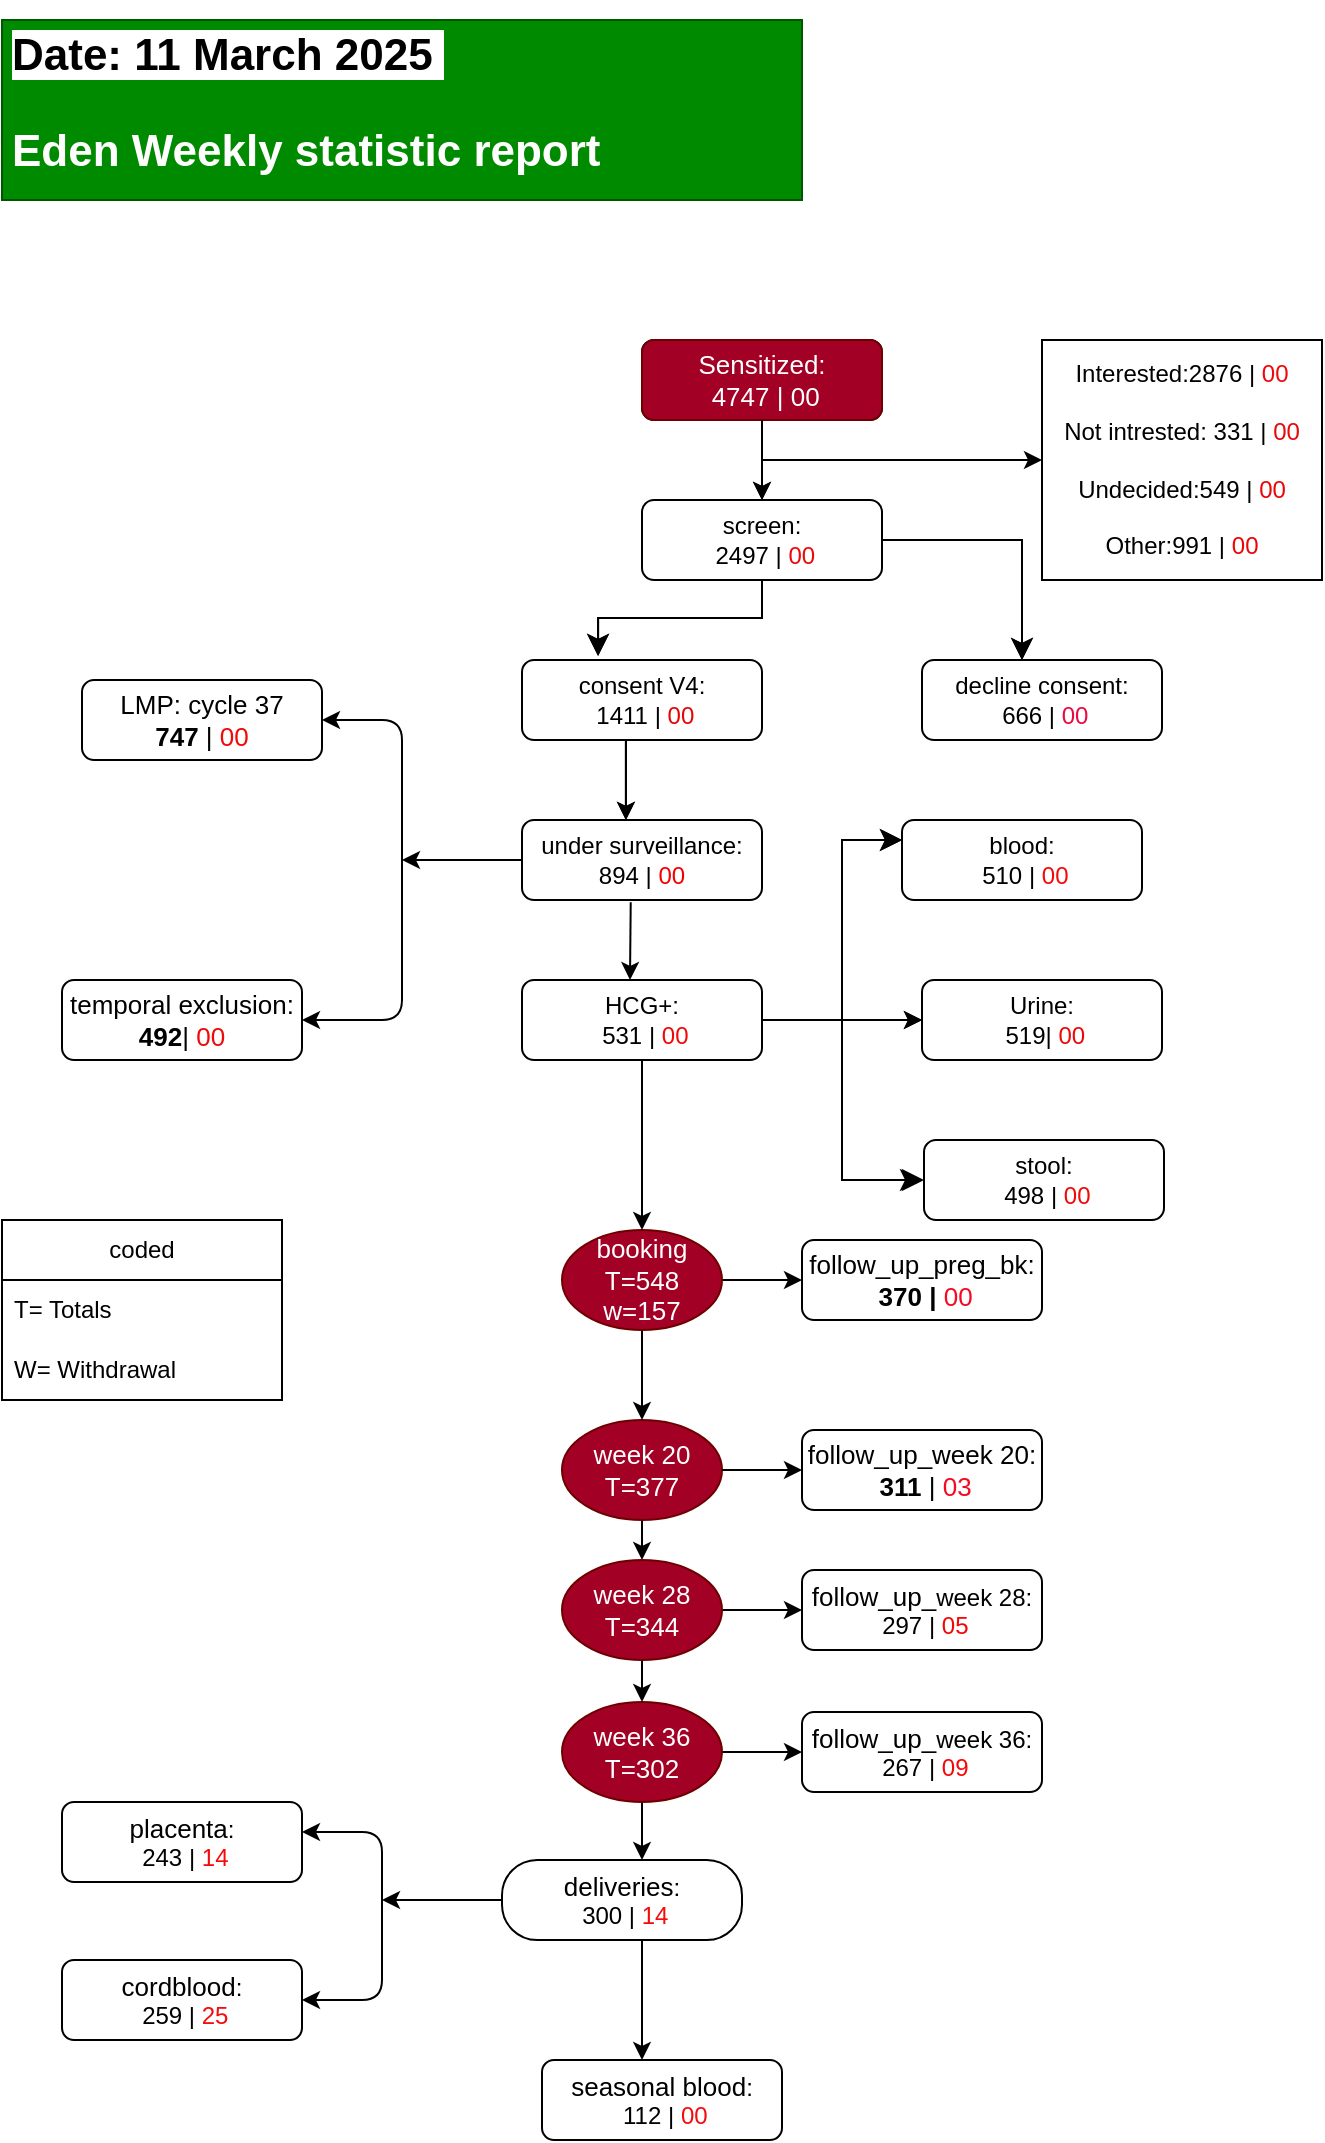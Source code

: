 <mxfile>
    <diagram id="LbKYN5ysmY_FSi0wR-la" name="Page-3">
        <mxGraphModel dx="1106" dy="561" grid="1" gridSize="10" guides="1" tooltips="1" connect="1" arrows="1" fold="1" page="1" pageScale="1" pageWidth="850" pageHeight="1100" math="0" shadow="0">
            <root>
                <mxCell id="0"/>
                <mxCell id="1" parent="0"/>
                <mxCell id="ATEsdOY_5iFPWKpsOl4x-1" value="Sensitized:&lt;br&gt;&amp;nbsp;4699 | 00&lt;div style=&quot;display:none&quot; id=&quot;SDCloudData&quot;&gt;&lt;/div&gt;" style="rounded=1;whiteSpace=wrap;html=1;" parent="1" vertex="1">
                    <mxGeometry x="320" y="190" width="120" height="40" as="geometry"/>
                </mxCell>
                <mxCell id="ATEsdOY_5iFPWKpsOl4x-2" value="screen:&lt;br&gt;&amp;nbsp;2497 | &lt;font color=&quot;#ec0909&quot;&gt;00&lt;/font&gt;&lt;div style=&quot;display:none&quot; id=&quot;SDCloudData&quot;&gt;&lt;/div&gt;&lt;div style=&quot;display:none&quot; id=&quot;SDCloudData&quot;&gt;&lt;/div&gt;" style="rounded=1;whiteSpace=wrap;html=1;" parent="1" vertex="1">
                    <mxGeometry x="320" y="270" width="120" height="40" as="geometry"/>
                </mxCell>
                <mxCell id="ATEsdOY_5iFPWKpsOl4x-3" value="Interested:2876 | &lt;font color=&quot;#f10909&quot;&gt;00&lt;/font&gt;&lt;br&gt;&lt;br&gt;Not intrested: 331 | &lt;font color=&quot;#e60a0a&quot;&gt;00&lt;/font&gt;&lt;br&gt;&lt;br&gt;Undecided:549 | &lt;font color=&quot;#e90707&quot;&gt;00&lt;/font&gt;&lt;br&gt;&lt;br&gt;Other:991 | &lt;font color=&quot;#ea0606&quot;&gt;00&lt;/font&gt;&lt;div style=&quot;display:none&quot; id=&quot;SDCloudData&quot;&gt;&lt;/div&gt;" style="rounded=0;whiteSpace=wrap;html=1;" parent="1" vertex="1">
                    <mxGeometry x="520" y="190" width="140" height="120" as="geometry"/>
                </mxCell>
                <mxCell id="ATEsdOY_5iFPWKpsOl4x-4" value="" style="endArrow=classic;html=1;entryX=0.5;entryY=0;entryDx=0;entryDy=0;" parent="1" target="ATEsdOY_5iFPWKpsOl4x-2" edge="1">
                    <mxGeometry width="50" height="50" relative="1" as="geometry">
                        <mxPoint x="380" y="230" as="sourcePoint"/>
                        <mxPoint x="430" y="180" as="targetPoint"/>
                    </mxGeometry>
                </mxCell>
                <mxCell id="ATEsdOY_5iFPWKpsOl4x-5" value="consent V4:&lt;br&gt;&amp;nbsp;1411 | &lt;font color=&quot;#e60505&quot;&gt;00&lt;/font&gt;&lt;div style=&quot;display:none&quot; id=&quot;SDCloudData&quot;&gt;&lt;/div&gt;&lt;div style=&quot;display:none&quot; id=&quot;SDCloudData&quot;&gt;&lt;/div&gt;&lt;div style=&quot;display:none&quot; id=&quot;SDCloudData&quot;&gt;&lt;/div&gt;" style="rounded=1;whiteSpace=wrap;html=1;" parent="1" vertex="1">
                    <mxGeometry x="260" y="350" width="120" height="40" as="geometry"/>
                </mxCell>
                <mxCell id="ATEsdOY_5iFPWKpsOl4x-6" value="" style="edgeStyle=elbowEdgeStyle;elbow=vertical;endArrow=classic;html=1;curved=0;rounded=0;endSize=8;startSize=8;exitX=0.5;exitY=1;exitDx=0;exitDy=0;entryX=0.317;entryY=-0.05;entryDx=0;entryDy=0;entryPerimeter=0;" parent="1" source="ATEsdOY_5iFPWKpsOl4x-2" target="ATEsdOY_5iFPWKpsOl4x-5" edge="1">
                    <mxGeometry width="50" height="50" relative="1" as="geometry">
                        <mxPoint x="400" y="530" as="sourcePoint"/>
                        <mxPoint x="450" y="480" as="targetPoint"/>
                    </mxGeometry>
                </mxCell>
                <mxCell id="ATEsdOY_5iFPWKpsOl4x-7" value="" style="edgeStyle=segmentEdgeStyle;endArrow=classic;html=1;curved=0;rounded=0;endSize=8;startSize=8;exitX=1;exitY=0.5;exitDx=0;exitDy=0;" parent="1" source="ATEsdOY_5iFPWKpsOl4x-2" edge="1">
                    <mxGeometry width="50" height="50" relative="1" as="geometry">
                        <mxPoint x="400" y="530" as="sourcePoint"/>
                        <mxPoint x="510" y="350" as="targetPoint"/>
                    </mxGeometry>
                </mxCell>
                <mxCell id="ATEsdOY_5iFPWKpsOl4x-8" value="decline consent:&lt;br&gt;&amp;nbsp;666 | &lt;font color=&quot;#ec0941&quot;&gt;00&lt;/font&gt;&lt;div style=&quot;display:none&quot; id=&quot;SDCloudData&quot;&gt;&lt;/div&gt;&lt;div style=&quot;display:none&quot; id=&quot;SDCloudData&quot;&gt;&lt;/div&gt;&lt;div style=&quot;display:none&quot; id=&quot;SDCloudData&quot;&gt;&lt;/div&gt;" style="rounded=1;whiteSpace=wrap;html=1;" parent="1" vertex="1">
                    <mxGeometry x="460" y="350" width="120" height="40" as="geometry"/>
                </mxCell>
                <mxCell id="ATEsdOY_5iFPWKpsOl4x-9" value="under surveillance: &lt;br&gt;894 | &lt;font color=&quot;#f20202&quot;&gt;00&lt;/font&gt;&lt;div style=&quot;display:none&quot; id=&quot;SDCloudData&quot;&gt;&lt;/div&gt;&lt;div style=&quot;display:none&quot; id=&quot;SDCloudData&quot;&gt;&lt;/div&gt;&lt;div style=&quot;display:none&quot; id=&quot;SDCloudData&quot;&gt;&lt;/div&gt;" style="rounded=1;whiteSpace=wrap;html=1;" parent="1" vertex="1">
                    <mxGeometry x="260" y="430" width="120" height="40" as="geometry"/>
                </mxCell>
                <mxCell id="ATEsdOY_5iFPWKpsOl4x-10" value="" style="endArrow=classic;html=1;exitX=0.433;exitY=1;exitDx=0;exitDy=0;exitPerimeter=0;entryX=0.433;entryY=0;entryDx=0;entryDy=0;entryPerimeter=0;" parent="1" source="ATEsdOY_5iFPWKpsOl4x-5" target="ATEsdOY_5iFPWKpsOl4x-9" edge="1">
                    <mxGeometry width="50" height="50" relative="1" as="geometry">
                        <mxPoint x="400" y="530" as="sourcePoint"/>
                        <mxPoint x="312" y="420" as="targetPoint"/>
                    </mxGeometry>
                </mxCell>
                <mxCell id="ATEsdOY_5iFPWKpsOl4x-138" value="" style="edgeStyle=none;html=1;fontColor=#FFFFFF;" parent="1" source="ATEsdOY_5iFPWKpsOl4x-12" target="ATEsdOY_5iFPWKpsOl4x-134" edge="1">
                    <mxGeometry relative="1" as="geometry"/>
                </mxCell>
                <mxCell id="ATEsdOY_5iFPWKpsOl4x-12" value="HCG+:&lt;br&gt;&amp;nbsp;531 | &lt;font color=&quot;#f10909&quot;&gt;00&lt;/font&gt;&lt;div style=&quot;display:none&quot; id=&quot;SDCloudData&quot;&gt;&lt;/div&gt;&lt;div style=&quot;display:none&quot; id=&quot;SDCloudData&quot;&gt;&lt;/div&gt;&lt;div style=&quot;display:none&quot; id=&quot;SDCloudData&quot;&gt;&lt;/div&gt;&lt;div style=&quot;display:none&quot; id=&quot;SDCloudData&quot;&gt;&lt;/div&gt;" style="rounded=1;whiteSpace=wrap;html=1;" parent="1" vertex="1">
                    <mxGeometry x="260" y="510" width="120" height="40" as="geometry"/>
                </mxCell>
                <mxCell id="ATEsdOY_5iFPWKpsOl4x-13" value="blood:&lt;br&gt;&amp;nbsp;510 | &lt;font color=&quot;#f60909&quot;&gt;00&lt;/font&gt;&lt;div style=&quot;display:none&quot; id=&quot;SDCloudData&quot;&gt;&lt;/div&gt;&lt;div style=&quot;display:none&quot; id=&quot;SDCloudData&quot;&gt;&lt;/div&gt;&lt;div style=&quot;display:none&quot; id=&quot;SDCloudData&quot;&gt;&lt;/div&gt;&lt;div style=&quot;display:none&quot; id=&quot;SDCloudData&quot;&gt;&lt;/div&gt;" style="rounded=1;whiteSpace=wrap;html=1;" parent="1" vertex="1">
                    <mxGeometry x="450" y="430" width="120" height="40" as="geometry"/>
                </mxCell>
                <mxCell id="ATEsdOY_5iFPWKpsOl4x-14" value="Urine:&lt;br&gt;&amp;nbsp;519| &lt;font color=&quot;#ec0909&quot;&gt;00&lt;/font&gt;&lt;div style=&quot;display:none&quot; id=&quot;SDCloudData&quot;&gt;&lt;/div&gt;&lt;div style=&quot;display:none&quot; id=&quot;SDCloudData&quot;&gt;&lt;/div&gt;&lt;div style=&quot;display:none&quot; id=&quot;SDCloudData&quot;&gt;&lt;/div&gt;&lt;div style=&quot;display:none&quot; id=&quot;SDCloudData&quot;&gt;&lt;/div&gt;" style="rounded=1;whiteSpace=wrap;html=1;" parent="1" vertex="1">
                    <mxGeometry x="460" y="510" width="120" height="40" as="geometry"/>
                </mxCell>
                <mxCell id="ATEsdOY_5iFPWKpsOl4x-15" value="stool:&lt;br&gt;&amp;nbsp;498 | &lt;font color=&quot;#f00a0a&quot;&gt;00&lt;/font&gt;&lt;div style=&quot;display:none&quot; id=&quot;SDCloudData&quot;&gt;&lt;/div&gt;&lt;div style=&quot;display:none&quot; id=&quot;SDCloudData&quot;&gt;&lt;/div&gt;&lt;div style=&quot;display:none&quot; id=&quot;SDCloudData&quot;&gt;&lt;/div&gt;&lt;div style=&quot;display:none&quot; id=&quot;SDCloudData&quot;&gt;&lt;/div&gt;" style="rounded=1;whiteSpace=wrap;html=1;" parent="1" vertex="1">
                    <mxGeometry x="461" y="590" width="120" height="40" as="geometry"/>
                </mxCell>
                <mxCell id="ATEsdOY_5iFPWKpsOl4x-16" value="" style="endArrow=classic;html=1;exitX=1;exitY=0.5;exitDx=0;exitDy=0;" parent="1" source="ATEsdOY_5iFPWKpsOl4x-12" target="ATEsdOY_5iFPWKpsOl4x-14" edge="1">
                    <mxGeometry width="50" height="50" relative="1" as="geometry">
                        <mxPoint x="400" y="530" as="sourcePoint"/>
                        <mxPoint x="450" y="480" as="targetPoint"/>
                    </mxGeometry>
                </mxCell>
                <mxCell id="ATEsdOY_5iFPWKpsOl4x-17" value="" style="edgeStyle=segmentEdgeStyle;endArrow=classic;html=1;curved=0;rounded=0;endSize=8;startSize=8;entryX=0;entryY=0.25;entryDx=0;entryDy=0;" parent="1" target="ATEsdOY_5iFPWKpsOl4x-13" edge="1">
                    <mxGeometry width="50" height="50" relative="1" as="geometry">
                        <mxPoint x="400" y="530" as="sourcePoint"/>
                        <mxPoint x="450" y="480" as="targetPoint"/>
                        <Array as="points">
                            <mxPoint x="420" y="530"/>
                            <mxPoint x="420" y="440"/>
                        </Array>
                    </mxGeometry>
                </mxCell>
                <mxCell id="ATEsdOY_5iFPWKpsOl4x-18" value="" style="edgeStyle=segmentEdgeStyle;endArrow=classic;html=1;curved=0;rounded=0;endSize=8;startSize=8;entryX=0;entryY=0.5;entryDx=0;entryDy=0;" parent="1" target="ATEsdOY_5iFPWKpsOl4x-15" edge="1">
                    <mxGeometry width="50" height="50" relative="1" as="geometry">
                        <mxPoint x="420" y="530" as="sourcePoint"/>
                        <mxPoint x="410" y="640" as="targetPoint"/>
                        <Array as="points">
                            <mxPoint x="420" y="610"/>
                        </Array>
                    </mxGeometry>
                </mxCell>
                <mxCell id="ATEsdOY_5iFPWKpsOl4x-20" value="" style="edgeStyle=none;html=1;" parent="1" edge="1">
                    <mxGeometry relative="1" as="geometry">
                        <mxPoint x="320" y="990" as="sourcePoint"/>
                        <mxPoint x="320" y="1050" as="targetPoint"/>
                    </mxGeometry>
                </mxCell>
                <mxCell id="ATEsdOY_5iFPWKpsOl4x-56" value="&lt;h1 style=&quot;font-size: 22px;&quot;&gt;&lt;font color=&quot;#000000&quot; style=&quot;font-size: 22px; background-color: rgb(255, 255, 255);&quot;&gt;Date: 11 March 2025&amp;nbsp;&lt;/font&gt;&lt;/h1&gt;&lt;p style=&quot;font-size: 22px;&quot;&gt;&lt;b style=&quot;font-size: 22px;&quot;&gt;Eden Weekly statistic report&amp;nbsp;&lt;/b&gt;&lt;/p&gt;" style="text;html=1;strokeColor=#005700;fillColor=#008a00;spacing=5;spacingTop=-20;whiteSpace=wrap;overflow=hidden;rounded=0;fontColor=#ffffff;fontSize=22;" parent="1" vertex="1">
                    <mxGeometry y="30" width="400" height="90" as="geometry"/>
                </mxCell>
                <mxCell id="ATEsdOY_5iFPWKpsOl4x-57" value="&lt;font style=&quot;font-size: 13px;&quot;&gt;Sensitized:&lt;br&gt;&amp;nbsp;4747 | 00&lt;/font&gt;&lt;div style=&quot;display:none&quot; id=&quot;SDCloudData&quot;&gt;&lt;/div&gt;" style="rounded=1;whiteSpace=wrap;html=1;fillColor=#a20025;fontColor=#ffffff;strokeColor=#6F0000;" parent="1" vertex="1">
                    <mxGeometry x="320" y="190" width="120" height="40" as="geometry"/>
                </mxCell>
                <mxCell id="ATEsdOY_5iFPWKpsOl4x-60" value="" style="endArrow=classic;html=1;entryX=0;entryY=0.5;entryDx=0;entryDy=0;" parent="1" edge="1">
                    <mxGeometry width="50" height="50" relative="1" as="geometry">
                        <mxPoint x="380" y="250" as="sourcePoint"/>
                        <mxPoint x="520" y="250" as="targetPoint"/>
                    </mxGeometry>
                </mxCell>
                <mxCell id="ATEsdOY_5iFPWKpsOl4x-61" value="" style="endArrow=classic;html=1;entryX=0.5;entryY=0;entryDx=0;entryDy=0;" parent="1" edge="1">
                    <mxGeometry width="50" height="50" relative="1" as="geometry">
                        <mxPoint x="380" y="230" as="sourcePoint"/>
                        <mxPoint x="380" y="270" as="targetPoint"/>
                    </mxGeometry>
                </mxCell>
                <mxCell id="ATEsdOY_5iFPWKpsOl4x-63" value="" style="edgeStyle=elbowEdgeStyle;elbow=vertical;endArrow=classic;html=1;curved=0;rounded=0;endSize=8;startSize=8;exitX=0.5;exitY=1;exitDx=0;exitDy=0;entryX=0.317;entryY=-0.05;entryDx=0;entryDy=0;entryPerimeter=0;" parent="1" edge="1">
                    <mxGeometry width="50" height="50" relative="1" as="geometry">
                        <mxPoint x="380" y="310" as="sourcePoint"/>
                        <mxPoint x="298.04" y="348" as="targetPoint"/>
                    </mxGeometry>
                </mxCell>
                <mxCell id="ATEsdOY_5iFPWKpsOl4x-64" value="" style="edgeStyle=segmentEdgeStyle;endArrow=classic;html=1;curved=0;rounded=0;endSize=8;startSize=8;exitX=1;exitY=0.5;exitDx=0;exitDy=0;" parent="1" edge="1">
                    <mxGeometry width="50" height="50" relative="1" as="geometry">
                        <mxPoint x="440" y="290" as="sourcePoint"/>
                        <mxPoint x="510" y="350" as="targetPoint"/>
                    </mxGeometry>
                </mxCell>
                <mxCell id="ATEsdOY_5iFPWKpsOl4x-67" value="" style="endArrow=classic;html=1;exitX=0.433;exitY=1;exitDx=0;exitDy=0;exitPerimeter=0;entryX=0.433;entryY=0;entryDx=0;entryDy=0;entryPerimeter=0;" parent="1" edge="1">
                    <mxGeometry width="50" height="50" relative="1" as="geometry">
                        <mxPoint x="311.96" y="390" as="sourcePoint"/>
                        <mxPoint x="311.96" y="430" as="targetPoint"/>
                    </mxGeometry>
                </mxCell>
                <mxCell id="ATEsdOY_5iFPWKpsOl4x-73" value="" style="endArrow=classic;html=1;exitX=1;exitY=0.5;exitDx=0;exitDy=0;" parent="1" edge="1">
                    <mxGeometry width="50" height="50" relative="1" as="geometry">
                        <mxPoint x="380" y="530" as="sourcePoint"/>
                        <mxPoint x="460" y="530" as="targetPoint"/>
                    </mxGeometry>
                </mxCell>
                <mxCell id="ATEsdOY_5iFPWKpsOl4x-74" value="" style="edgeStyle=segmentEdgeStyle;endArrow=classic;html=1;curved=0;rounded=0;endSize=8;startSize=8;entryX=0;entryY=0.25;entryDx=0;entryDy=0;" parent="1" edge="1">
                    <mxGeometry width="50" height="50" relative="1" as="geometry">
                        <mxPoint x="400" y="530" as="sourcePoint"/>
                        <mxPoint x="450" y="440" as="targetPoint"/>
                        <Array as="points">
                            <mxPoint x="420" y="530"/>
                            <mxPoint x="420" y="440"/>
                        </Array>
                    </mxGeometry>
                </mxCell>
                <mxCell id="ATEsdOY_5iFPWKpsOl4x-75" value="" style="edgeStyle=segmentEdgeStyle;endArrow=classic;html=1;curved=0;rounded=0;endSize=8;startSize=8;entryX=0;entryY=0.5;entryDx=0;entryDy=0;" parent="1" edge="1">
                    <mxGeometry width="50" height="50" relative="1" as="geometry">
                        <mxPoint x="420" y="530" as="sourcePoint"/>
                        <mxPoint x="460" y="610" as="targetPoint"/>
                        <Array as="points">
                            <mxPoint x="420" y="610"/>
                        </Array>
                    </mxGeometry>
                </mxCell>
                <mxCell id="ATEsdOY_5iFPWKpsOl4x-78" value="&lt;font style=&quot;font-size: 13px;&quot;&gt;follow_up_preg_bk:&lt;br&gt;&amp;nbsp;&lt;b&gt;370 |&lt;/b&gt;&amp;nbsp;&lt;font color=&quot;#f40b23&quot;&gt;00&lt;/font&gt;&lt;/font&gt;&lt;div style=&quot;display:none&quot; id=&quot;SDCloudData&quot;&gt;&lt;/div&gt;&lt;div style=&quot;display:none&quot; id=&quot;SDCloudData&quot;&gt;&lt;/div&gt;&lt;div style=&quot;display:none&quot; id=&quot;SDCloudData&quot;&gt;&lt;/div&gt;&lt;div style=&quot;display:none&quot; id=&quot;SDCloudData&quot;&gt;&lt;/div&gt;" style="rounded=1;whiteSpace=wrap;html=1;" parent="1" vertex="1">
                    <mxGeometry x="400" y="640" width="120" height="40" as="geometry"/>
                </mxCell>
                <mxCell id="ATEsdOY_5iFPWKpsOl4x-91" value="&lt;font style=&quot;font-size: 13px;&quot;&gt;LMP: cycle 37&lt;br&gt;&lt;b&gt;747&lt;/b&gt; | &lt;font color=&quot;#f00a0a&quot;&gt;00&lt;/font&gt;&lt;/font&gt;&lt;div style=&quot;display:none&quot; id=&quot;SDCloudData&quot;&gt;&lt;/div&gt;&lt;div style=&quot;display:none&quot; id=&quot;SDCloudData&quot;&gt;&lt;/div&gt;&lt;div style=&quot;display:none&quot; id=&quot;SDCloudData&quot;&gt;&lt;/div&gt;" style="rounded=1;whiteSpace=wrap;html=1;" parent="1" vertex="1">
                    <mxGeometry x="40" y="360" width="120" height="40" as="geometry"/>
                </mxCell>
                <mxCell id="ATEsdOY_5iFPWKpsOl4x-93" value="" style="endArrow=classic;html=1;exitX=0.5;exitY=1;exitDx=0;exitDy=0;entryX=0.5;entryY=0;entryDx=0;entryDy=0;" parent="1" edge="1">
                    <mxGeometry width="50" height="50" relative="1" as="geometry">
                        <mxPoint x="320" y="871" as="sourcePoint"/>
                        <mxPoint x="320" y="950" as="targetPoint"/>
                    </mxGeometry>
                </mxCell>
                <mxCell id="ATEsdOY_5iFPWKpsOl4x-108" value="" style="endArrow=classic;html=1;" parent="1" edge="1">
                    <mxGeometry width="50" height="50" relative="1" as="geometry">
                        <mxPoint x="260" y="450" as="sourcePoint"/>
                        <mxPoint x="200" y="450" as="targetPoint"/>
                        <Array as="points">
                            <mxPoint x="200" y="450"/>
                            <mxPoint x="210" y="450"/>
                            <mxPoint x="220" y="450"/>
                        </Array>
                    </mxGeometry>
                </mxCell>
                <mxCell id="ATEsdOY_5iFPWKpsOl4x-109" value="" style="endArrow=classic;html=1;exitX=0.453;exitY=1.029;exitDx=0;exitDy=0;exitPerimeter=0;" parent="1" edge="1">
                    <mxGeometry width="50" height="50" relative="1" as="geometry">
                        <mxPoint x="314.36" y="471.16" as="sourcePoint"/>
                        <mxPoint x="314" y="510" as="targetPoint"/>
                        <Array as="points"/>
                    </mxGeometry>
                </mxCell>
                <mxCell id="ATEsdOY_5iFPWKpsOl4x-130" value="" style="edgeStyle=none;html=1;fontColor=#FFFFFF;" parent="1" source="ATEsdOY_5iFPWKpsOl4x-110" target="ATEsdOY_5iFPWKpsOl4x-111" edge="1">
                    <mxGeometry relative="1" as="geometry"/>
                </mxCell>
                <mxCell id="ATEsdOY_5iFPWKpsOl4x-110" value="&lt;span style=&quot;font-size: 13px;&quot;&gt;week 20&lt;br&gt;T=377&lt;br&gt;&lt;/span&gt;" style="ellipse;whiteSpace=wrap;html=1;fillColor=#a20025;fontColor=#ffffff;strokeColor=#6F0000;" parent="1" vertex="1">
                    <mxGeometry x="280" y="730" width="80" height="50" as="geometry"/>
                </mxCell>
                <mxCell id="ATEsdOY_5iFPWKpsOl4x-127" value="" style="edgeStyle=none;html=1;fontColor=#FFFFFF;" parent="1" source="ATEsdOY_5iFPWKpsOl4x-111" target="ATEsdOY_5iFPWKpsOl4x-112" edge="1">
                    <mxGeometry relative="1" as="geometry"/>
                </mxCell>
                <mxCell id="ATEsdOY_5iFPWKpsOl4x-142" value="" style="edgeStyle=none;html=1;fontColor=#FFFFFF;" parent="1" source="ATEsdOY_5iFPWKpsOl4x-111" target="ATEsdOY_5iFPWKpsOl4x-123" edge="1">
                    <mxGeometry relative="1" as="geometry"/>
                </mxCell>
                <mxCell id="ATEsdOY_5iFPWKpsOl4x-111" value="&lt;span style=&quot;font-size: 13px;&quot;&gt;week 28&lt;br&gt;T=344&lt;br&gt;&lt;/span&gt;" style="ellipse;whiteSpace=wrap;html=1;fillColor=#a20025;fontColor=#ffffff;strokeColor=#6F0000;" parent="1" vertex="1">
                    <mxGeometry x="280" y="800" width="80" height="50" as="geometry"/>
                </mxCell>
                <mxCell id="ATEsdOY_5iFPWKpsOl4x-128" value="" style="edgeStyle=none;html=1;fontColor=#FFFFFF;" parent="1" source="ATEsdOY_5iFPWKpsOl4x-112" target="ATEsdOY_5iFPWKpsOl4x-125" edge="1">
                    <mxGeometry relative="1" as="geometry"/>
                </mxCell>
                <mxCell id="ATEsdOY_5iFPWKpsOl4x-112" value="&lt;span style=&quot;font-size: 13px;&quot;&gt;week 36&lt;br&gt;T=302&lt;br&gt;&lt;/span&gt;" style="ellipse;whiteSpace=wrap;html=1;fillColor=#a20025;fontColor=#ffffff;strokeColor=#6F0000;" parent="1" vertex="1">
                    <mxGeometry x="280" y="871" width="80" height="50" as="geometry"/>
                </mxCell>
                <mxCell id="ATEsdOY_5iFPWKpsOl4x-115" value="" style="endArrow=classic;html=1;entryX=0;entryY=0.5;entryDx=0;entryDy=0;exitX=1;exitY=0.5;exitDx=0;exitDy=0;" parent="1" source="ATEsdOY_5iFPWKpsOl4x-110" target="ATEsdOY_5iFPWKpsOl4x-118" edge="1">
                    <mxGeometry width="50" height="50" relative="1" as="geometry">
                        <mxPoint x="368" y="716" as="sourcePoint"/>
                        <mxPoint x="412.5" y="715.5" as="targetPoint"/>
                        <Array as="points"/>
                    </mxGeometry>
                </mxCell>
                <mxCell id="ATEsdOY_5iFPWKpsOl4x-118" value="&lt;font style=&quot;font-size: 13px;&quot;&gt;follow_up_week 20:&lt;br&gt;&amp;nbsp;&lt;b&gt;311&lt;/b&gt;&amp;nbsp;| &lt;font color=&quot;#f40b23&quot;&gt;03&lt;/font&gt;&lt;/font&gt;&lt;div style=&quot;display:none&quot; id=&quot;SDCloudData&quot;&gt;&lt;/div&gt;&lt;div style=&quot;display:none&quot; id=&quot;SDCloudData&quot;&gt;&lt;/div&gt;&lt;div style=&quot;display:none&quot; id=&quot;SDCloudData&quot;&gt;&lt;/div&gt;&lt;div style=&quot;display:none&quot; id=&quot;SDCloudData&quot;&gt;&lt;/div&gt;" style="rounded=1;whiteSpace=wrap;html=1;" parent="1" vertex="1">
                    <mxGeometry x="400" y="735" width="120" height="40" as="geometry"/>
                </mxCell>
                <mxCell id="ATEsdOY_5iFPWKpsOl4x-123" value="&lt;span style=&quot;font-size: 13px;&quot;&gt;follow_up_&lt;/span&gt;week 28:&lt;br&gt;&amp;nbsp;297 | &lt;font color=&quot;#f40606&quot;&gt;05&lt;/font&gt;&lt;div style=&quot;display:none&quot; id=&quot;SDCloudData&quot;&gt;&lt;/div&gt;&lt;div style=&quot;display:none&quot; id=&quot;SDCloudData&quot;&gt;&lt;/div&gt;&lt;div style=&quot;display:none&quot; id=&quot;SDCloudData&quot;&gt;&lt;/div&gt;&lt;div style=&quot;display:none&quot; id=&quot;SDCloudData&quot;&gt;&lt;/div&gt;" style="rounded=1;whiteSpace=wrap;html=1;" parent="1" vertex="1">
                    <mxGeometry x="400" y="805" width="120" height="40" as="geometry"/>
                </mxCell>
                <mxCell id="ATEsdOY_5iFPWKpsOl4x-125" value="&lt;span style=&quot;font-size: 13px;&quot;&gt;follow_up_&lt;/span&gt;week 36:&lt;br&gt;&amp;nbsp;267 | &lt;font color=&quot;#f70808&quot;&gt;09&lt;/font&gt;&lt;div style=&quot;display:none&quot; id=&quot;SDCloudData&quot;&gt;&lt;/div&gt;&lt;div style=&quot;display:none&quot; id=&quot;SDCloudData&quot;&gt;&lt;/div&gt;&lt;div style=&quot;display:none&quot; id=&quot;SDCloudData&quot;&gt;&lt;/div&gt;&lt;div style=&quot;display:none&quot; id=&quot;SDCloudData&quot;&gt;&lt;/div&gt;" style="rounded=1;whiteSpace=wrap;html=1;" parent="1" vertex="1">
                    <mxGeometry x="400" y="876" width="120" height="40" as="geometry"/>
                </mxCell>
                <mxCell id="ATEsdOY_5iFPWKpsOl4x-135" value="" style="edgeStyle=none;html=1;fontColor=#FFFFFF;" parent="1" source="ATEsdOY_5iFPWKpsOl4x-134" target="ATEsdOY_5iFPWKpsOl4x-110" edge="1">
                    <mxGeometry relative="1" as="geometry"/>
                </mxCell>
                <mxCell id="ATEsdOY_5iFPWKpsOl4x-140" value="" style="edgeStyle=none;html=1;fontColor=#FFFFFF;" parent="1" source="ATEsdOY_5iFPWKpsOl4x-134" target="ATEsdOY_5iFPWKpsOl4x-78" edge="1">
                    <mxGeometry relative="1" as="geometry"/>
                </mxCell>
                <mxCell id="ATEsdOY_5iFPWKpsOl4x-134" value="&lt;span style=&quot;font-size: 13px;&quot;&gt;booking&lt;br&gt;T=548&lt;br&gt;w=157&lt;br&gt;&lt;/span&gt;" style="ellipse;whiteSpace=wrap;html=1;fillColor=#a20025;fontColor=#ffffff;strokeColor=#6F0000;" parent="1" vertex="1">
                    <mxGeometry x="280" y="635" width="80" height="50" as="geometry"/>
                </mxCell>
                <mxCell id="ZO31OsQvFqbwii7kNzT--1" value="coded" style="swimlane;fontStyle=0;childLayout=stackLayout;horizontal=1;startSize=30;horizontalStack=0;resizeParent=1;resizeParentMax=0;resizeLast=0;collapsible=1;marginBottom=0;whiteSpace=wrap;html=1;labelBackgroundColor=#FFFFFF;fontColor=#000000;" parent="1" vertex="1">
                    <mxGeometry y="630" width="140" height="90" as="geometry"/>
                </mxCell>
                <mxCell id="ZO31OsQvFqbwii7kNzT--3" value="T= Totals" style="text;strokeColor=none;fillColor=none;align=left;verticalAlign=middle;spacingLeft=4;spacingRight=4;overflow=hidden;points=[[0,0.5],[1,0.5]];portConstraint=eastwest;rotatable=0;whiteSpace=wrap;html=1;labelBackgroundColor=#FFFFFF;fontColor=#000000;" parent="ZO31OsQvFqbwii7kNzT--1" vertex="1">
                    <mxGeometry y="30" width="140" height="30" as="geometry"/>
                </mxCell>
                <mxCell id="ZO31OsQvFqbwii7kNzT--4" value="W= Withdrawal" style="text;align=left;verticalAlign=middle;spacingLeft=4;spacingRight=4;overflow=hidden;points=[[0,0.5],[1,0.5]];portConstraint=eastwest;rotatable=0;whiteSpace=wrap;html=1;labelBackgroundColor=#FFFFFF;fontColor=#000000;" parent="ZO31OsQvFqbwii7kNzT--1" vertex="1">
                    <mxGeometry y="60" width="140" height="30" as="geometry"/>
                </mxCell>
                <mxCell id="ZO31OsQvFqbwii7kNzT--58" style="edgeStyle=none;html=1;fontColor=#000000;" parent="1" edge="1">
                    <mxGeometry relative="1" as="geometry">
                        <mxPoint x="190" y="970" as="targetPoint"/>
                        <mxPoint x="250" y="970" as="sourcePoint"/>
                    </mxGeometry>
                </mxCell>
                <mxCell id="ZO31OsQvFqbwii7kNzT--61" value="" style="endArrow=classic;startArrow=classic;html=1;fontColor=#000000;exitX=1;exitY=0.5;exitDx=0;exitDy=0;entryX=1;entryY=0.5;entryDx=0;entryDy=0;" parent="1" edge="1">
                    <mxGeometry width="50" height="50" relative="1" as="geometry">
                        <mxPoint x="150" y="1020" as="sourcePoint"/>
                        <mxPoint x="150" y="936" as="targetPoint"/>
                        <Array as="points">
                            <mxPoint x="190" y="1020"/>
                            <mxPoint x="190" y="936"/>
                        </Array>
                    </mxGeometry>
                </mxCell>
                <mxCell id="2" value="&lt;span style=&quot;font-size: 13px;&quot;&gt;seasonal blood&lt;/span&gt;:&lt;br&gt;&amp;nbsp;112 | &lt;font color=&quot;#f40b0b&quot;&gt;00&lt;/font&gt;&lt;div style=&quot;display:none&quot; id=&quot;SDCloudData&quot;&gt;&lt;/div&gt;&lt;div style=&quot;display:none&quot; id=&quot;SDCloudData&quot;&gt;&lt;/div&gt;&lt;div style=&quot;display:none&quot; id=&quot;SDCloudData&quot;&gt;&lt;/div&gt;&lt;div style=&quot;display:none&quot; id=&quot;SDCloudData&quot;&gt;&lt;/div&gt;" style="rounded=1;whiteSpace=wrap;html=1;" parent="1" vertex="1">
                    <mxGeometry x="270" y="1050" width="120" height="40" as="geometry"/>
                </mxCell>
                <mxCell id="4" value="&lt;span style=&quot;font-size: 13px;&quot;&gt;cordblood&lt;/span&gt;:&lt;br&gt;&amp;nbsp;259 | &lt;font color=&quot;#f40b0b&quot;&gt;25&lt;/font&gt;&lt;div style=&quot;display:none&quot; id=&quot;SDCloudData&quot;&gt;&lt;/div&gt;&lt;div style=&quot;display:none&quot; id=&quot;SDCloudData&quot;&gt;&lt;/div&gt;&lt;div style=&quot;display:none&quot; id=&quot;SDCloudData&quot;&gt;&lt;/div&gt;&lt;div style=&quot;display:none&quot; id=&quot;SDCloudData&quot;&gt;&lt;/div&gt;" style="rounded=1;whiteSpace=wrap;html=1;" parent="1" vertex="1">
                    <mxGeometry x="30" y="1000" width="120" height="40" as="geometry"/>
                </mxCell>
                <mxCell id="5" value="&lt;span style=&quot;font-size: 13px;&quot;&gt;placenta&lt;/span&gt;:&lt;br&gt;&amp;nbsp;243 | &lt;font color=&quot;#f40b0b&quot;&gt;14&lt;/font&gt;&lt;div style=&quot;display:none&quot; id=&quot;SDCloudData&quot;&gt;&lt;/div&gt;&lt;div style=&quot;display:none&quot; id=&quot;SDCloudData&quot;&gt;&lt;/div&gt;&lt;div style=&quot;display:none&quot; id=&quot;SDCloudData&quot;&gt;&lt;/div&gt;&lt;div style=&quot;display:none&quot; id=&quot;SDCloudData&quot;&gt;&lt;/div&gt;" style="rounded=1;whiteSpace=wrap;html=1;" parent="1" vertex="1">
                    <mxGeometry x="30" y="921" width="120" height="40" as="geometry"/>
                </mxCell>
                <mxCell id="6" value="&lt;span style=&quot;font-size: 13px;&quot;&gt;deliveries&lt;/span&gt;:&lt;br&gt;&amp;nbsp;300 | &lt;font color=&quot;#f40b0b&quot;&gt;14&lt;/font&gt;&lt;div style=&quot;display:none&quot; id=&quot;SDCloudData&quot;&gt;&lt;/div&gt;&lt;div style=&quot;display:none&quot; id=&quot;SDCloudData&quot;&gt;&lt;/div&gt;&lt;div style=&quot;display:none&quot; id=&quot;SDCloudData&quot;&gt;&lt;/div&gt;&lt;div style=&quot;display:none&quot; id=&quot;SDCloudData&quot;&gt;&lt;/div&gt;" style="rounded=1;whiteSpace=wrap;html=1;arcSize=44;" parent="1" vertex="1">
                    <mxGeometry x="250" y="950" width="120" height="40" as="geometry"/>
                </mxCell>
                <mxCell id="7" value="&lt;font style=&quot;font-size: 13px;&quot;&gt;temporal exclusion: &lt;br&gt;&lt;b&gt;492&lt;/b&gt;| &lt;font color=&quot;#f00a0a&quot;&gt;00&lt;/font&gt;&lt;/font&gt;&lt;div style=&quot;display:none&quot; id=&quot;SDCloudData&quot;&gt;&lt;/div&gt;&lt;div style=&quot;display:none&quot; id=&quot;SDCloudData&quot;&gt;&lt;/div&gt;&lt;div style=&quot;display:none&quot; id=&quot;SDCloudData&quot;&gt;&lt;/div&gt;" style="rounded=1;whiteSpace=wrap;html=1;" parent="1" vertex="1">
                    <mxGeometry x="30" y="510" width="120" height="40" as="geometry"/>
                </mxCell>
                <mxCell id="9" value="" style="endArrow=classic;startArrow=classic;html=1;entryX=1;entryY=0.5;entryDx=0;entryDy=0;exitX=1;exitY=0.5;exitDx=0;exitDy=0;" parent="1" source="7" target="ATEsdOY_5iFPWKpsOl4x-91" edge="1">
                    <mxGeometry width="50" height="50" relative="1" as="geometry">
                        <mxPoint x="320" y="530" as="sourcePoint"/>
                        <mxPoint x="370" y="480" as="targetPoint"/>
                        <Array as="points">
                            <mxPoint x="200" y="530"/>
                            <mxPoint x="200" y="510"/>
                            <mxPoint x="200" y="450"/>
                            <mxPoint x="200" y="380"/>
                        </Array>
                    </mxGeometry>
                </mxCell>
            </root>
        </mxGraphModel>
    </diagram>
</mxfile>